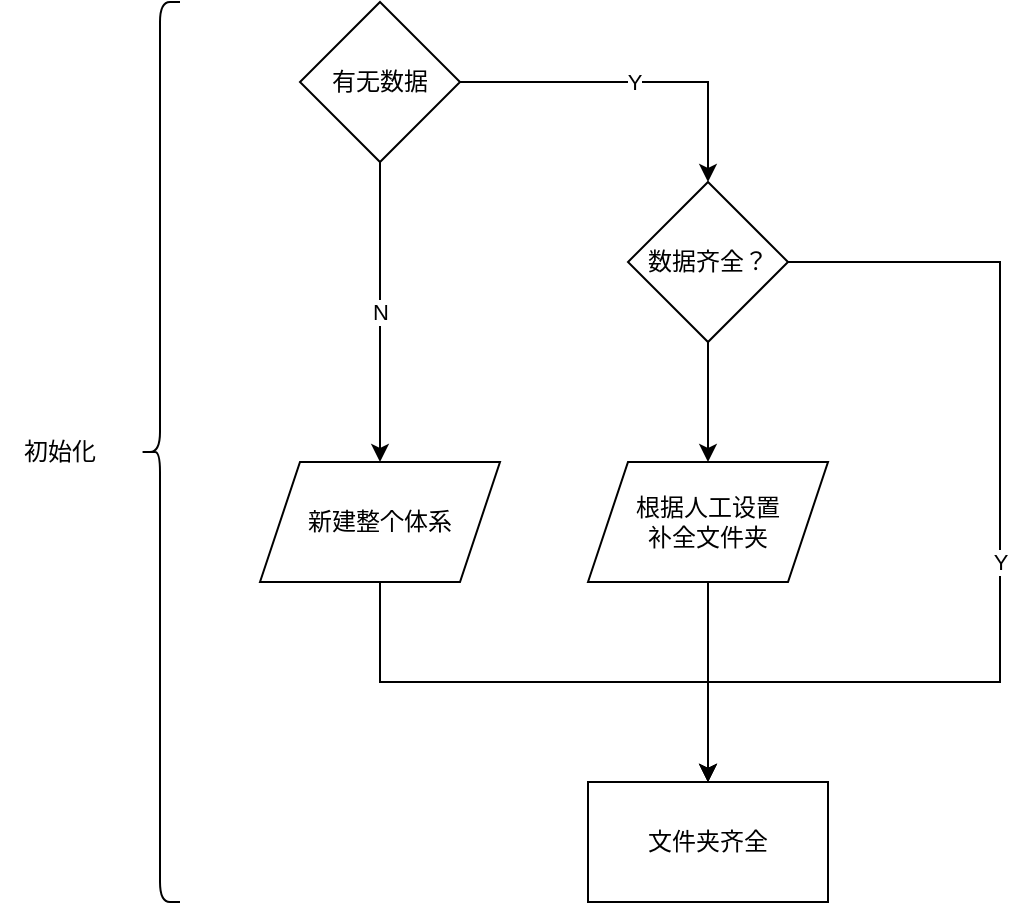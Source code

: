<mxfile version="22.0.3" type="device">
  <diagram name="Page-1" id="K-6bbxtXHe_wpfmPoTJH">
    <mxGraphModel dx="954" dy="657" grid="1" gridSize="10" guides="1" tooltips="1" connect="1" arrows="1" fold="1" page="1" pageScale="1" pageWidth="827" pageHeight="1169" math="0" shadow="0">
      <root>
        <mxCell id="0" />
        <mxCell id="1" parent="0" />
        <mxCell id="uFPO5G4s5H7xllB8uH97-5" value="N" style="edgeStyle=orthogonalEdgeStyle;rounded=0;orthogonalLoop=1;jettySize=auto;html=1;" parent="1" source="uFPO5G4s5H7xllB8uH97-3" target="uFPO5G4s5H7xllB8uH97-22" edge="1">
          <mxGeometry relative="1" as="geometry">
            <mxPoint x="210" y="390" as="targetPoint" />
          </mxGeometry>
        </mxCell>
        <mxCell id="uFPO5G4s5H7xllB8uH97-7" value="Y" style="edgeStyle=orthogonalEdgeStyle;rounded=0;orthogonalLoop=1;jettySize=auto;html=1;" parent="1" source="uFPO5G4s5H7xllB8uH97-3" target="uFPO5G4s5H7xllB8uH97-6" edge="1">
          <mxGeometry relative="1" as="geometry" />
        </mxCell>
        <mxCell id="uFPO5G4s5H7xllB8uH97-3" value="有无数据" style="rhombus;whiteSpace=wrap;html=1;" parent="1" vertex="1">
          <mxGeometry x="170" y="160" width="80" height="80" as="geometry" />
        </mxCell>
        <mxCell id="uFPO5G4s5H7xllB8uH97-15" style="edgeStyle=orthogonalEdgeStyle;rounded=0;orthogonalLoop=1;jettySize=auto;html=1;entryX=0.5;entryY=0;entryDx=0;entryDy=0;exitX=0.5;exitY=1;exitDx=0;exitDy=0;" parent="1" source="uFPO5G4s5H7xllB8uH97-22" target="uFPO5G4s5H7xllB8uH97-14" edge="1">
          <mxGeometry relative="1" as="geometry">
            <mxPoint x="240" y="420" as="sourcePoint" />
            <mxPoint x="374" y="495" as="targetPoint" />
            <Array as="points">
              <mxPoint x="210" y="500" />
              <mxPoint x="374" y="500" />
            </Array>
          </mxGeometry>
        </mxCell>
        <mxCell id="uFPO5G4s5H7xllB8uH97-18" value="Y" style="edgeStyle=orthogonalEdgeStyle;rounded=0;orthogonalLoop=1;jettySize=auto;html=1;entryX=0.5;entryY=0;entryDx=0;entryDy=0;" parent="1" source="uFPO5G4s5H7xllB8uH97-6" target="uFPO5G4s5H7xllB8uH97-14" edge="1">
          <mxGeometry relative="1" as="geometry">
            <Array as="points">
              <mxPoint x="520" y="290" />
              <mxPoint x="520" y="500" />
              <mxPoint x="374" y="500" />
            </Array>
          </mxGeometry>
        </mxCell>
        <mxCell id="uFPO5G4s5H7xllB8uH97-21" style="edgeStyle=orthogonalEdgeStyle;rounded=0;orthogonalLoop=1;jettySize=auto;html=1;entryX=0.5;entryY=0;entryDx=0;entryDy=0;" parent="1" source="uFPO5G4s5H7xllB8uH97-6" target="uFPO5G4s5H7xllB8uH97-20" edge="1">
          <mxGeometry relative="1" as="geometry" />
        </mxCell>
        <mxCell id="uFPO5G4s5H7xllB8uH97-6" value="数据齐全？" style="rhombus;whiteSpace=wrap;html=1;" parent="1" vertex="1">
          <mxGeometry x="334" y="250" width="80" height="80" as="geometry" />
        </mxCell>
        <mxCell id="uFPO5G4s5H7xllB8uH97-16" style="edgeStyle=orthogonalEdgeStyle;rounded=0;orthogonalLoop=1;jettySize=auto;html=1;entryX=0.5;entryY=0;entryDx=0;entryDy=0;exitX=0.5;exitY=1;exitDx=0;exitDy=0;" parent="1" source="uFPO5G4s5H7xllB8uH97-20" target="uFPO5G4s5H7xllB8uH97-14" edge="1">
          <mxGeometry relative="1" as="geometry">
            <mxPoint x="374" y="450" as="sourcePoint" />
          </mxGeometry>
        </mxCell>
        <mxCell id="uFPO5G4s5H7xllB8uH97-14" value="文件夹齐全" style="rounded=0;whiteSpace=wrap;html=1;" parent="1" vertex="1">
          <mxGeometry x="314" y="550" width="120" height="60" as="geometry" />
        </mxCell>
        <mxCell id="uFPO5G4s5H7xllB8uH97-20" value="根据人工设置&lt;br&gt;补全文件夹" style="shape=parallelogram;perimeter=parallelogramPerimeter;whiteSpace=wrap;html=1;fixedSize=1;" parent="1" vertex="1">
          <mxGeometry x="314" y="390" width="120" height="60" as="geometry" />
        </mxCell>
        <mxCell id="uFPO5G4s5H7xllB8uH97-22" value="新建整个体系" style="shape=parallelogram;perimeter=parallelogramPerimeter;whiteSpace=wrap;html=1;fixedSize=1;" parent="1" vertex="1">
          <mxGeometry x="150" y="390" width="120" height="60" as="geometry" />
        </mxCell>
        <mxCell id="uFPO5G4s5H7xllB8uH97-23" value="初始化" style="text;html=1;strokeColor=none;fillColor=none;align=center;verticalAlign=middle;whiteSpace=wrap;rounded=0;" parent="1" vertex="1">
          <mxGeometry x="20" y="370" width="60" height="30" as="geometry" />
        </mxCell>
        <mxCell id="uFPO5G4s5H7xllB8uH97-24" value="" style="shape=curlyBracket;whiteSpace=wrap;html=1;rounded=1;labelPosition=left;verticalLabelPosition=middle;align=right;verticalAlign=middle;" parent="1" vertex="1">
          <mxGeometry x="90" y="160" width="20" height="450" as="geometry" />
        </mxCell>
      </root>
    </mxGraphModel>
  </diagram>
</mxfile>
